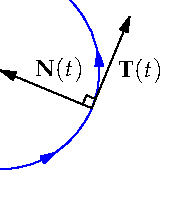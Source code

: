 settings.tex="pdflatex";

texpreamble("\usepackage{amsmath}
\usepackage{amsthm,amssymb}
\usepackage{mathpazo}
\usepackage[svgnames]{xcolor}
");

import graph;

size(0,100);

	
void frame(pair X, real th){draw("$\mathbf{T}(t)$",X--X+dir(th),Arrow);
	draw("$\mathbf{N}(t)$",X--X+dir(90+th),Arrow);
	draw(X+0.1dir(th)--X+0.1dir(th)+0.1dir(90+th)--X+0.1dir(90+th));
	}

real s=-90;
real t=45;
real m=(s+t)/2;



real h=(dir(m)+dir(m-90)).y;
real r=(2*dir(m)).x;

draw(box((0,h),(r,1/sqrt(2))),white);

draw(arc((0,0),1,s,m),blue,Arrow(Relative(0.5)));
draw(arc((0,0),1,m,t),blue,Arrow(Relative(0.5)));

frame(dir(m),m+90);